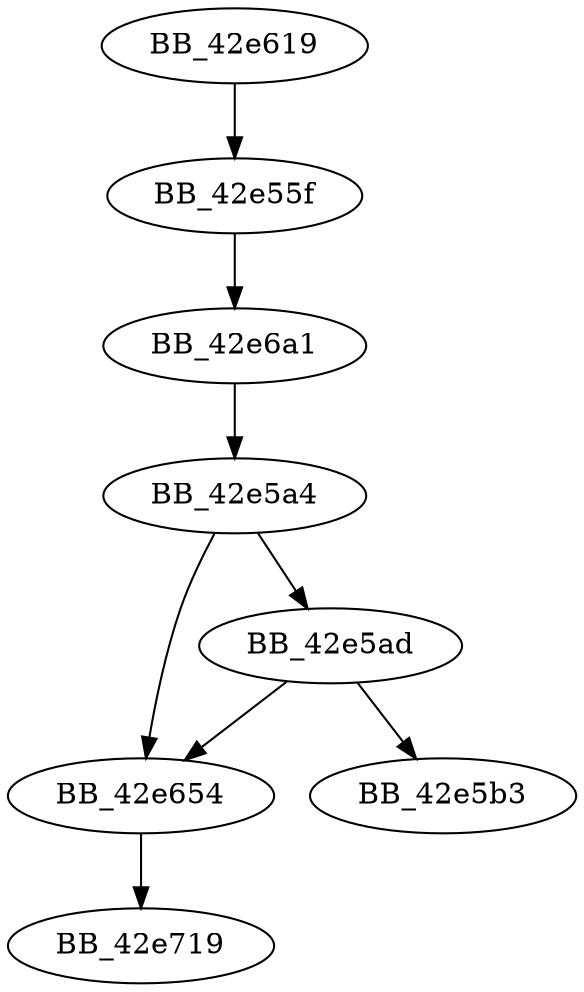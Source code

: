 DiGraph sub_42E619{
BB_42e55f->BB_42e6a1
BB_42e5a4->BB_42e5ad
BB_42e5a4->BB_42e654
BB_42e5ad->BB_42e5b3
BB_42e5ad->BB_42e654
BB_42e619->BB_42e55f
BB_42e654->BB_42e719
BB_42e6a1->BB_42e5a4
}
